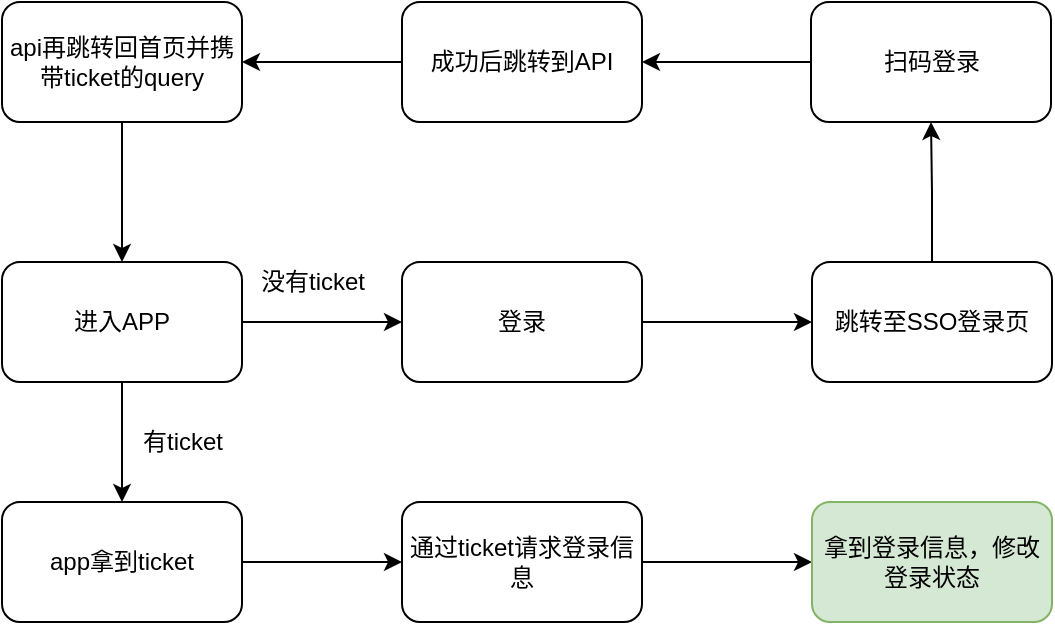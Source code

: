 <mxfile version="13.9.7" type="github">
  <diagram id="1OKK0Jrq4EqwyaT-9dxW" name="第 1 页">
    <mxGraphModel dx="1059" dy="740" grid="1" gridSize="10" guides="1" tooltips="1" connect="1" arrows="1" fold="1" page="1" pageScale="1" pageWidth="1169" pageHeight="827" math="0" shadow="0">
      <root>
        <mxCell id="0" />
        <mxCell id="1" parent="0" />
        <mxCell id="WSHj3iscIh_1uEC8ZDoJ-15" value="" style="edgeStyle=orthogonalEdgeStyle;rounded=0;orthogonalLoop=1;jettySize=auto;html=1;" edge="1" parent="1" source="WSHj3iscIh_1uEC8ZDoJ-13" target="WSHj3iscIh_1uEC8ZDoJ-14">
          <mxGeometry relative="1" as="geometry" />
        </mxCell>
        <mxCell id="WSHj3iscIh_1uEC8ZDoJ-13" value="登录" style="rounded=1;whiteSpace=wrap;html=1;" vertex="1" parent="1">
          <mxGeometry x="450" y="290" width="120" height="60" as="geometry" />
        </mxCell>
        <mxCell id="WSHj3iscIh_1uEC8ZDoJ-36" style="edgeStyle=orthogonalEdgeStyle;rounded=0;orthogonalLoop=1;jettySize=auto;html=1;exitX=0.5;exitY=0;exitDx=0;exitDy=0;entryX=0.5;entryY=1;entryDx=0;entryDy=0;" edge="1" parent="1" source="WSHj3iscIh_1uEC8ZDoJ-14" target="WSHj3iscIh_1uEC8ZDoJ-16">
          <mxGeometry relative="1" as="geometry" />
        </mxCell>
        <mxCell id="WSHj3iscIh_1uEC8ZDoJ-14" value="跳转至SSO登录页" style="whiteSpace=wrap;html=1;rounded=1;" vertex="1" parent="1">
          <mxGeometry x="655" y="290" width="120" height="60" as="geometry" />
        </mxCell>
        <mxCell id="WSHj3iscIh_1uEC8ZDoJ-37" style="edgeStyle=orthogonalEdgeStyle;rounded=0;orthogonalLoop=1;jettySize=auto;html=1;exitX=0;exitY=0.5;exitDx=0;exitDy=0;entryX=1;entryY=0.5;entryDx=0;entryDy=0;" edge="1" parent="1" source="WSHj3iscIh_1uEC8ZDoJ-16" target="WSHj3iscIh_1uEC8ZDoJ-18">
          <mxGeometry relative="1" as="geometry" />
        </mxCell>
        <mxCell id="WSHj3iscIh_1uEC8ZDoJ-16" value="扫码登录" style="whiteSpace=wrap;html=1;rounded=1;" vertex="1" parent="1">
          <mxGeometry x="654.5" y="160" width="120" height="60" as="geometry" />
        </mxCell>
        <mxCell id="WSHj3iscIh_1uEC8ZDoJ-38" style="edgeStyle=orthogonalEdgeStyle;rounded=0;orthogonalLoop=1;jettySize=auto;html=1;exitX=0;exitY=0.5;exitDx=0;exitDy=0;entryX=1;entryY=0.5;entryDx=0;entryDy=0;" edge="1" parent="1" source="WSHj3iscIh_1uEC8ZDoJ-18" target="WSHj3iscIh_1uEC8ZDoJ-20">
          <mxGeometry relative="1" as="geometry" />
        </mxCell>
        <mxCell id="WSHj3iscIh_1uEC8ZDoJ-18" value="成功后跳转到API" style="whiteSpace=wrap;html=1;rounded=1;" vertex="1" parent="1">
          <mxGeometry x="450" y="160" width="120" height="60" as="geometry" />
        </mxCell>
        <mxCell id="WSHj3iscIh_1uEC8ZDoJ-35" style="edgeStyle=orthogonalEdgeStyle;rounded=0;orthogonalLoop=1;jettySize=auto;html=1;exitX=0.5;exitY=1;exitDx=0;exitDy=0;entryX=0.5;entryY=0;entryDx=0;entryDy=0;" edge="1" parent="1" source="WSHj3iscIh_1uEC8ZDoJ-20" target="WSHj3iscIh_1uEC8ZDoJ-28">
          <mxGeometry relative="1" as="geometry" />
        </mxCell>
        <mxCell id="WSHj3iscIh_1uEC8ZDoJ-20" value="api再跳转回首页并携带ticket的query" style="whiteSpace=wrap;html=1;rounded=1;" vertex="1" parent="1">
          <mxGeometry x="250" y="160" width="120" height="60" as="geometry" />
        </mxCell>
        <mxCell id="WSHj3iscIh_1uEC8ZDoJ-25" value="" style="edgeStyle=orthogonalEdgeStyle;rounded=0;orthogonalLoop=1;jettySize=auto;html=1;" edge="1" parent="1" source="WSHj3iscIh_1uEC8ZDoJ-22" target="WSHj3iscIh_1uEC8ZDoJ-24">
          <mxGeometry relative="1" as="geometry" />
        </mxCell>
        <mxCell id="WSHj3iscIh_1uEC8ZDoJ-22" value="app拿到ticket" style="whiteSpace=wrap;html=1;rounded=1;" vertex="1" parent="1">
          <mxGeometry x="250" y="410" width="120" height="60" as="geometry" />
        </mxCell>
        <mxCell id="WSHj3iscIh_1uEC8ZDoJ-27" value="" style="edgeStyle=orthogonalEdgeStyle;rounded=0;orthogonalLoop=1;jettySize=auto;html=1;" edge="1" parent="1" source="WSHj3iscIh_1uEC8ZDoJ-24" target="WSHj3iscIh_1uEC8ZDoJ-26">
          <mxGeometry relative="1" as="geometry" />
        </mxCell>
        <mxCell id="WSHj3iscIh_1uEC8ZDoJ-24" value="通过ticket请求登录信息" style="whiteSpace=wrap;html=1;rounded=1;" vertex="1" parent="1">
          <mxGeometry x="450" y="410" width="120" height="60" as="geometry" />
        </mxCell>
        <mxCell id="WSHj3iscIh_1uEC8ZDoJ-26" value="拿到登录信息，修改登录状态" style="whiteSpace=wrap;html=1;rounded=1;fillColor=#d5e8d4;strokeColor=#82b366;" vertex="1" parent="1">
          <mxGeometry x="655" y="410" width="120" height="60" as="geometry" />
        </mxCell>
        <mxCell id="WSHj3iscIh_1uEC8ZDoJ-30" style="edgeStyle=orthogonalEdgeStyle;rounded=0;orthogonalLoop=1;jettySize=auto;html=1;exitX=1;exitY=0.5;exitDx=0;exitDy=0;entryX=0;entryY=0.5;entryDx=0;entryDy=0;" edge="1" parent="1" source="WSHj3iscIh_1uEC8ZDoJ-28" target="WSHj3iscIh_1uEC8ZDoJ-13">
          <mxGeometry relative="1" as="geometry" />
        </mxCell>
        <mxCell id="WSHj3iscIh_1uEC8ZDoJ-33" value="" style="edgeStyle=orthogonalEdgeStyle;rounded=0;orthogonalLoop=1;jettySize=auto;html=1;" edge="1" parent="1" source="WSHj3iscIh_1uEC8ZDoJ-28">
          <mxGeometry relative="1" as="geometry">
            <mxPoint x="310" y="410" as="targetPoint" />
          </mxGeometry>
        </mxCell>
        <mxCell id="WSHj3iscIh_1uEC8ZDoJ-28" value="进入APP" style="whiteSpace=wrap;html=1;rounded=1;" vertex="1" parent="1">
          <mxGeometry x="250" y="290" width="120" height="60" as="geometry" />
        </mxCell>
        <mxCell id="WSHj3iscIh_1uEC8ZDoJ-31" value="没有ticket" style="text;html=1;align=center;verticalAlign=middle;resizable=0;points=[];autosize=1;" vertex="1" parent="1">
          <mxGeometry x="370" y="290" width="70" height="20" as="geometry" />
        </mxCell>
        <mxCell id="WSHj3iscIh_1uEC8ZDoJ-34" value="有ticket" style="text;html=1;align=center;verticalAlign=middle;resizable=0;points=[];autosize=1;" vertex="1" parent="1">
          <mxGeometry x="310" y="370" width="60" height="20" as="geometry" />
        </mxCell>
      </root>
    </mxGraphModel>
  </diagram>
</mxfile>

